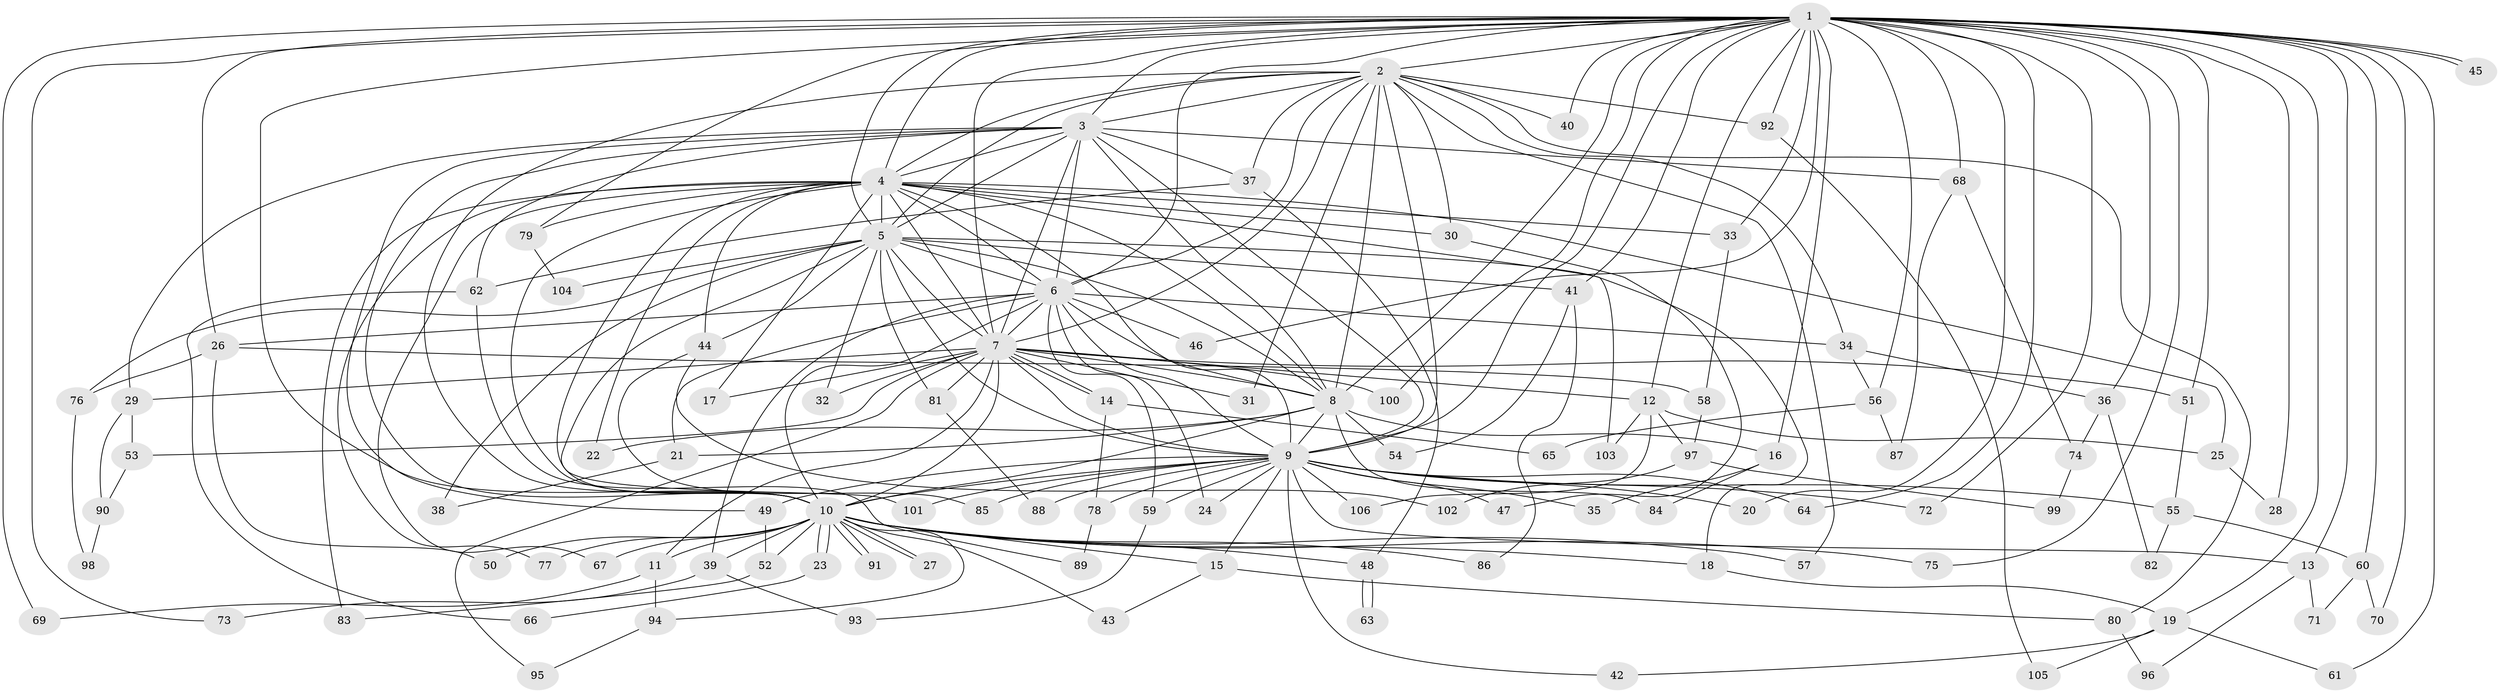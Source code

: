 // Generated by graph-tools (version 1.1) at 2025/13/03/09/25 04:13:52]
// undirected, 106 vertices, 237 edges
graph export_dot {
graph [start="1"]
  node [color=gray90,style=filled];
  1;
  2;
  3;
  4;
  5;
  6;
  7;
  8;
  9;
  10;
  11;
  12;
  13;
  14;
  15;
  16;
  17;
  18;
  19;
  20;
  21;
  22;
  23;
  24;
  25;
  26;
  27;
  28;
  29;
  30;
  31;
  32;
  33;
  34;
  35;
  36;
  37;
  38;
  39;
  40;
  41;
  42;
  43;
  44;
  45;
  46;
  47;
  48;
  49;
  50;
  51;
  52;
  53;
  54;
  55;
  56;
  57;
  58;
  59;
  60;
  61;
  62;
  63;
  64;
  65;
  66;
  67;
  68;
  69;
  70;
  71;
  72;
  73;
  74;
  75;
  76;
  77;
  78;
  79;
  80;
  81;
  82;
  83;
  84;
  85;
  86;
  87;
  88;
  89;
  90;
  91;
  92;
  93;
  94;
  95;
  96;
  97;
  98;
  99;
  100;
  101;
  102;
  103;
  104;
  105;
  106;
  1 -- 2;
  1 -- 3;
  1 -- 4;
  1 -- 5;
  1 -- 6;
  1 -- 7;
  1 -- 8;
  1 -- 9;
  1 -- 10;
  1 -- 12;
  1 -- 13;
  1 -- 16;
  1 -- 19;
  1 -- 20;
  1 -- 26;
  1 -- 28;
  1 -- 33;
  1 -- 36;
  1 -- 40;
  1 -- 41;
  1 -- 45;
  1 -- 45;
  1 -- 46;
  1 -- 51;
  1 -- 56;
  1 -- 60;
  1 -- 61;
  1 -- 64;
  1 -- 68;
  1 -- 69;
  1 -- 70;
  1 -- 72;
  1 -- 73;
  1 -- 75;
  1 -- 79;
  1 -- 92;
  1 -- 100;
  2 -- 3;
  2 -- 4;
  2 -- 5;
  2 -- 6;
  2 -- 7;
  2 -- 8;
  2 -- 9;
  2 -- 10;
  2 -- 30;
  2 -- 31;
  2 -- 34;
  2 -- 37;
  2 -- 40;
  2 -- 57;
  2 -- 80;
  2 -- 92;
  3 -- 4;
  3 -- 5;
  3 -- 6;
  3 -- 7;
  3 -- 8;
  3 -- 9;
  3 -- 10;
  3 -- 29;
  3 -- 37;
  3 -- 49;
  3 -- 62;
  3 -- 68;
  4 -- 5;
  4 -- 6;
  4 -- 7;
  4 -- 8;
  4 -- 9;
  4 -- 10;
  4 -- 17;
  4 -- 22;
  4 -- 25;
  4 -- 30;
  4 -- 33;
  4 -- 44;
  4 -- 67;
  4 -- 77;
  4 -- 79;
  4 -- 83;
  4 -- 101;
  4 -- 103;
  5 -- 6;
  5 -- 7;
  5 -- 8;
  5 -- 9;
  5 -- 10;
  5 -- 18;
  5 -- 32;
  5 -- 38;
  5 -- 41;
  5 -- 44;
  5 -- 76;
  5 -- 81;
  5 -- 104;
  6 -- 7;
  6 -- 8;
  6 -- 9;
  6 -- 10;
  6 -- 21;
  6 -- 24;
  6 -- 26;
  6 -- 34;
  6 -- 39;
  6 -- 46;
  6 -- 59;
  7 -- 8;
  7 -- 9;
  7 -- 10;
  7 -- 11;
  7 -- 12;
  7 -- 14;
  7 -- 14;
  7 -- 17;
  7 -- 29;
  7 -- 31;
  7 -- 32;
  7 -- 51;
  7 -- 53;
  7 -- 81;
  7 -- 95;
  7 -- 100;
  8 -- 9;
  8 -- 10;
  8 -- 16;
  8 -- 21;
  8 -- 22;
  8 -- 54;
  8 -- 84;
  9 -- 10;
  9 -- 13;
  9 -- 15;
  9 -- 20;
  9 -- 24;
  9 -- 35;
  9 -- 42;
  9 -- 47;
  9 -- 49;
  9 -- 55;
  9 -- 59;
  9 -- 64;
  9 -- 72;
  9 -- 78;
  9 -- 85;
  9 -- 88;
  9 -- 101;
  9 -- 106;
  10 -- 11;
  10 -- 15;
  10 -- 18;
  10 -- 23;
  10 -- 23;
  10 -- 27;
  10 -- 27;
  10 -- 39;
  10 -- 43;
  10 -- 48;
  10 -- 50;
  10 -- 52;
  10 -- 57;
  10 -- 67;
  10 -- 75;
  10 -- 77;
  10 -- 86;
  10 -- 91;
  10 -- 91;
  10 -- 94;
  11 -- 69;
  11 -- 94;
  12 -- 25;
  12 -- 97;
  12 -- 103;
  12 -- 106;
  13 -- 71;
  13 -- 96;
  14 -- 65;
  14 -- 78;
  15 -- 43;
  15 -- 80;
  16 -- 35;
  16 -- 84;
  18 -- 19;
  19 -- 42;
  19 -- 61;
  19 -- 105;
  21 -- 38;
  23 -- 66;
  25 -- 28;
  26 -- 50;
  26 -- 58;
  26 -- 76;
  29 -- 53;
  29 -- 90;
  30 -- 47;
  33 -- 58;
  34 -- 36;
  34 -- 56;
  36 -- 74;
  36 -- 82;
  37 -- 48;
  37 -- 62;
  39 -- 73;
  39 -- 93;
  41 -- 54;
  41 -- 86;
  44 -- 85;
  44 -- 102;
  48 -- 63;
  48 -- 63;
  49 -- 52;
  51 -- 55;
  52 -- 83;
  53 -- 90;
  55 -- 60;
  55 -- 82;
  56 -- 65;
  56 -- 87;
  58 -- 97;
  59 -- 93;
  60 -- 70;
  60 -- 71;
  62 -- 66;
  62 -- 89;
  68 -- 74;
  68 -- 87;
  74 -- 99;
  76 -- 98;
  78 -- 89;
  79 -- 104;
  80 -- 96;
  81 -- 88;
  90 -- 98;
  92 -- 105;
  94 -- 95;
  97 -- 99;
  97 -- 102;
}
